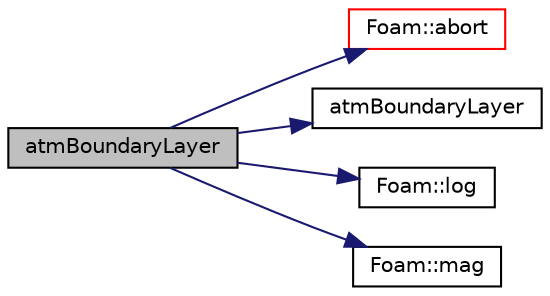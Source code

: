 digraph "atmBoundaryLayer"
{
  bgcolor="transparent";
  edge [fontname="Helvetica",fontsize="10",labelfontname="Helvetica",labelfontsize="10"];
  node [fontname="Helvetica",fontsize="10",shape=record];
  rankdir="LR";
  Node1 [label="atmBoundaryLayer",height=0.2,width=0.4,color="black", fillcolor="grey75", style="filled", fontcolor="black"];
  Node1 -> Node2 [color="midnightblue",fontsize="10",style="solid",fontname="Helvetica"];
  Node2 [label="Foam::abort",height=0.2,width=0.4,color="red",URL="$a10979.html#a447107a607d03e417307c203fa5fb44b"];
  Node1 -> Node3 [color="midnightblue",fontsize="10",style="solid",fontname="Helvetica"];
  Node3 [label="atmBoundaryLayer",height=0.2,width=0.4,color="black",URL="$a00074.html#ac686d3254ce4b5d6b9d4f395b06f2c96",tooltip="Construct null. "];
  Node1 -> Node4 [color="midnightblue",fontsize="10",style="solid",fontname="Helvetica"];
  Node4 [label="Foam::log",height=0.2,width=0.4,color="black",URL="$a10979.html#a6e89590da9859ad497977e08f110d4b5"];
  Node1 -> Node5 [color="midnightblue",fontsize="10",style="solid",fontname="Helvetica"];
  Node5 [label="Foam::mag",height=0.2,width=0.4,color="black",URL="$a10979.html#a929da2a3fdcf3dacbbe0487d3a330dae"];
}
